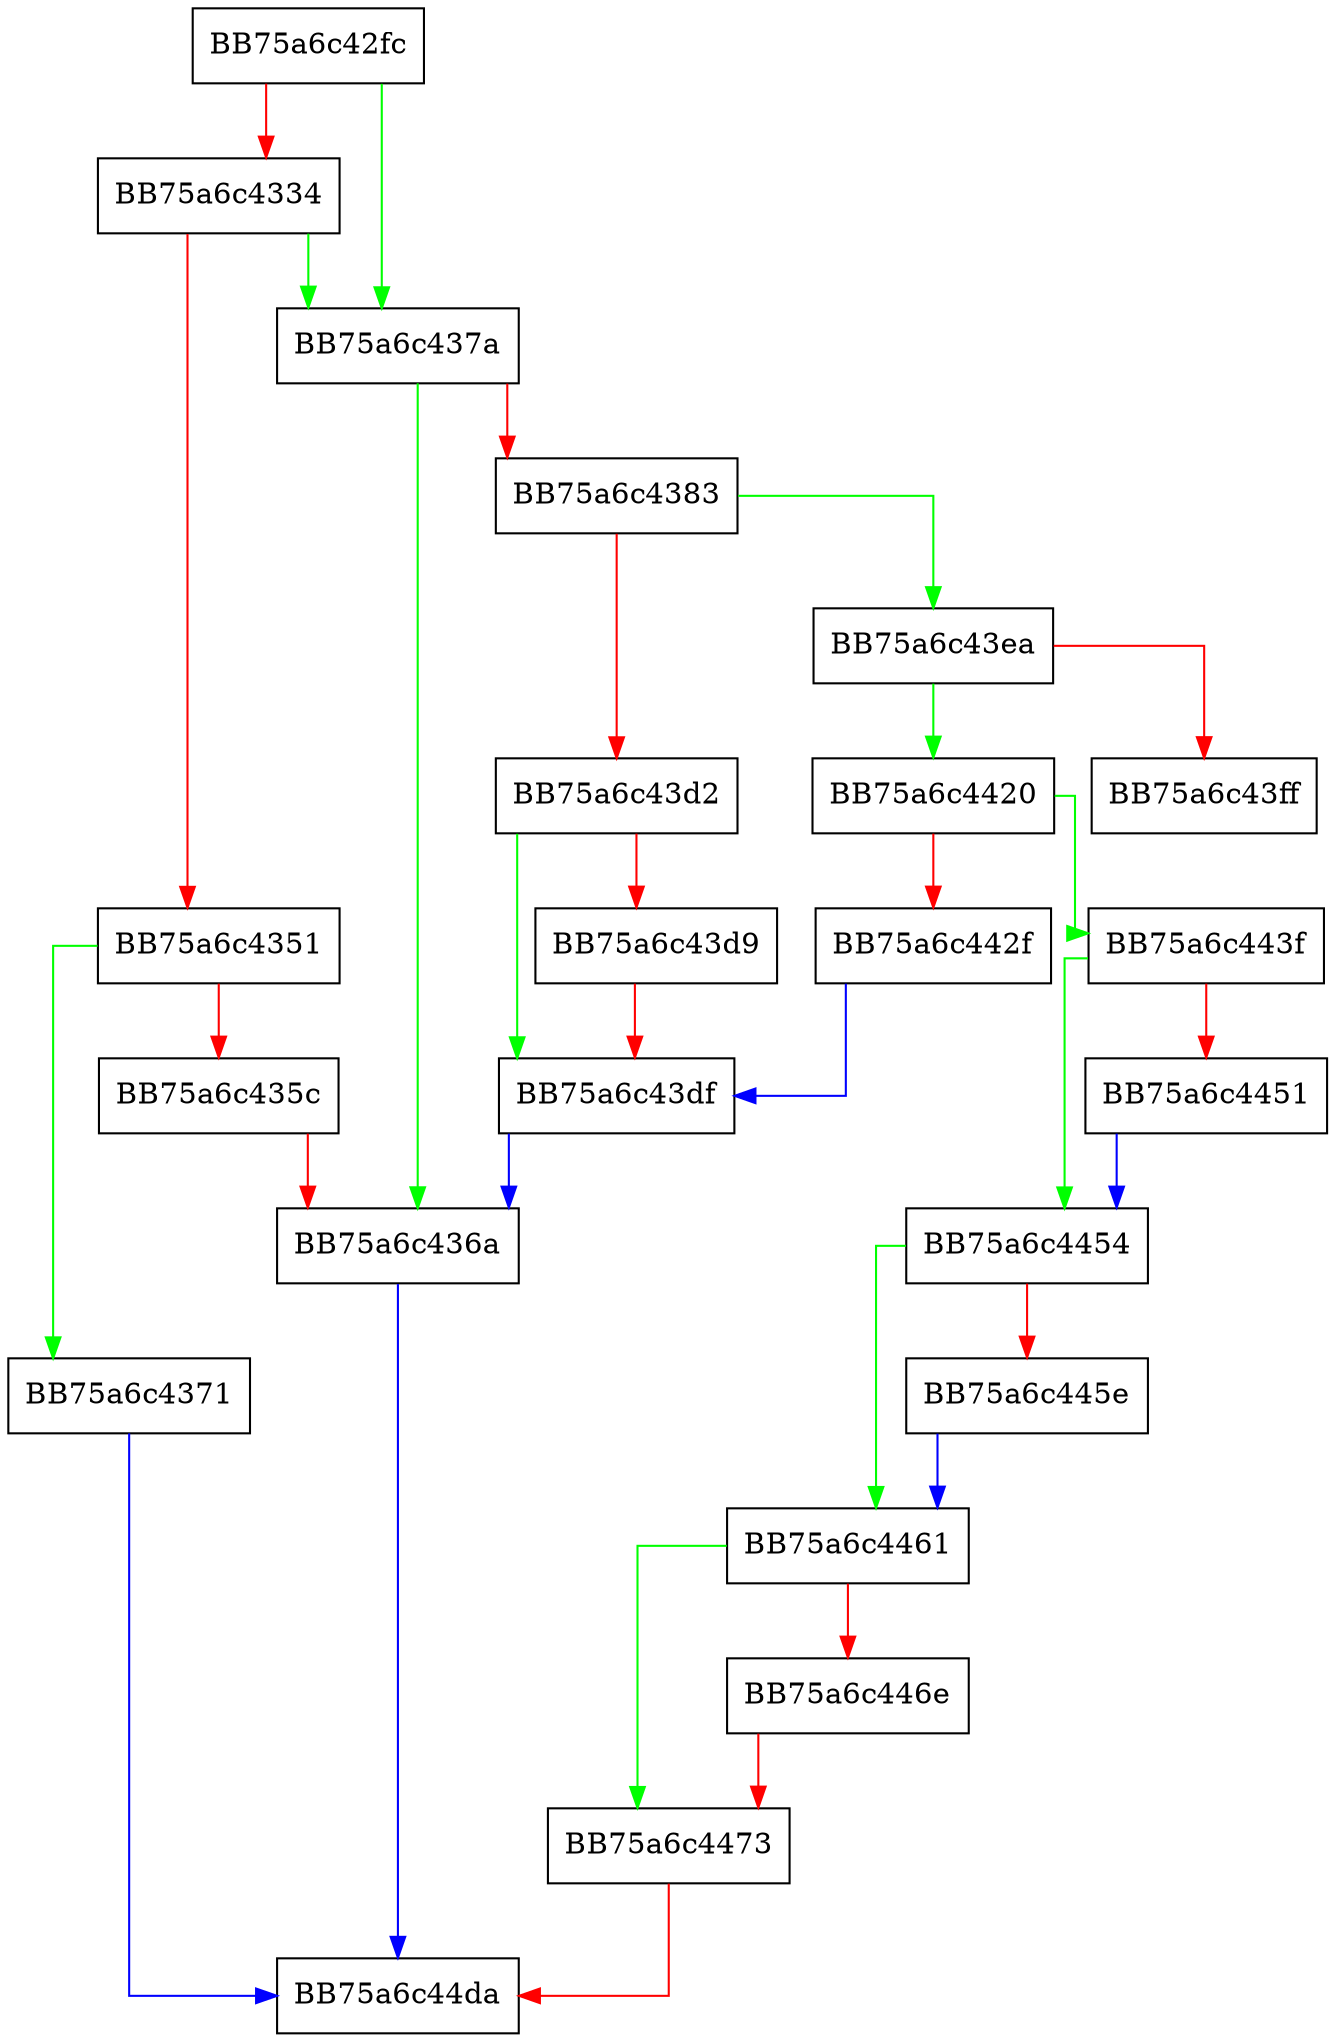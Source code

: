 digraph lazy_load_value_nolock {
  node [shape="box"];
  graph [splines=ortho];
  BB75a6c42fc -> BB75a6c437a [color="green"];
  BB75a6c42fc -> BB75a6c4334 [color="red"];
  BB75a6c4334 -> BB75a6c437a [color="green"];
  BB75a6c4334 -> BB75a6c4351 [color="red"];
  BB75a6c4351 -> BB75a6c4371 [color="green"];
  BB75a6c4351 -> BB75a6c435c [color="red"];
  BB75a6c435c -> BB75a6c436a [color="red"];
  BB75a6c436a -> BB75a6c44da [color="blue"];
  BB75a6c4371 -> BB75a6c44da [color="blue"];
  BB75a6c437a -> BB75a6c436a [color="green"];
  BB75a6c437a -> BB75a6c4383 [color="red"];
  BB75a6c4383 -> BB75a6c43ea [color="green"];
  BB75a6c4383 -> BB75a6c43d2 [color="red"];
  BB75a6c43d2 -> BB75a6c43df [color="green"];
  BB75a6c43d2 -> BB75a6c43d9 [color="red"];
  BB75a6c43d9 -> BB75a6c43df [color="red"];
  BB75a6c43df -> BB75a6c436a [color="blue"];
  BB75a6c43ea -> BB75a6c4420 [color="green"];
  BB75a6c43ea -> BB75a6c43ff [color="red"];
  BB75a6c4420 -> BB75a6c443f [color="green"];
  BB75a6c4420 -> BB75a6c442f [color="red"];
  BB75a6c442f -> BB75a6c43df [color="blue"];
  BB75a6c443f -> BB75a6c4454 [color="green"];
  BB75a6c443f -> BB75a6c4451 [color="red"];
  BB75a6c4451 -> BB75a6c4454 [color="blue"];
  BB75a6c4454 -> BB75a6c4461 [color="green"];
  BB75a6c4454 -> BB75a6c445e [color="red"];
  BB75a6c445e -> BB75a6c4461 [color="blue"];
  BB75a6c4461 -> BB75a6c4473 [color="green"];
  BB75a6c4461 -> BB75a6c446e [color="red"];
  BB75a6c446e -> BB75a6c4473 [color="red"];
  BB75a6c4473 -> BB75a6c44da [color="red"];
}